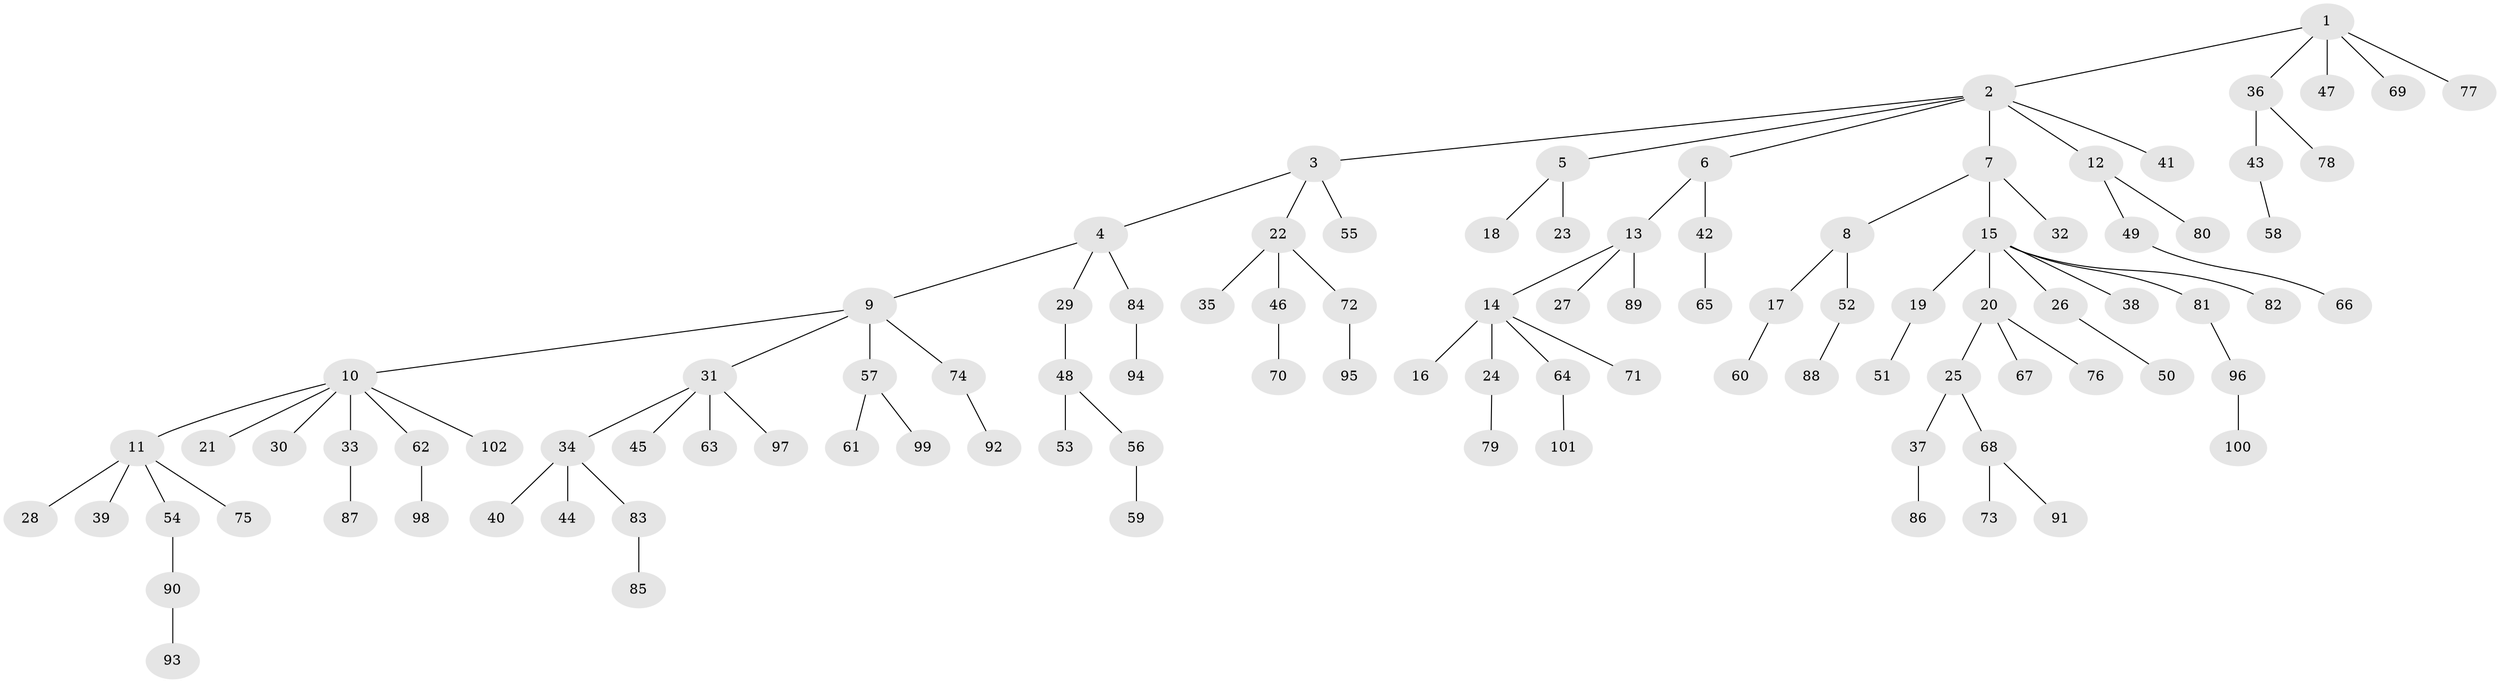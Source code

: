 // Generated by graph-tools (version 1.1) at 2025/11/02/27/25 16:11:26]
// undirected, 102 vertices, 101 edges
graph export_dot {
graph [start="1"]
  node [color=gray90,style=filled];
  1;
  2;
  3;
  4;
  5;
  6;
  7;
  8;
  9;
  10;
  11;
  12;
  13;
  14;
  15;
  16;
  17;
  18;
  19;
  20;
  21;
  22;
  23;
  24;
  25;
  26;
  27;
  28;
  29;
  30;
  31;
  32;
  33;
  34;
  35;
  36;
  37;
  38;
  39;
  40;
  41;
  42;
  43;
  44;
  45;
  46;
  47;
  48;
  49;
  50;
  51;
  52;
  53;
  54;
  55;
  56;
  57;
  58;
  59;
  60;
  61;
  62;
  63;
  64;
  65;
  66;
  67;
  68;
  69;
  70;
  71;
  72;
  73;
  74;
  75;
  76;
  77;
  78;
  79;
  80;
  81;
  82;
  83;
  84;
  85;
  86;
  87;
  88;
  89;
  90;
  91;
  92;
  93;
  94;
  95;
  96;
  97;
  98;
  99;
  100;
  101;
  102;
  1 -- 2;
  1 -- 36;
  1 -- 47;
  1 -- 69;
  1 -- 77;
  2 -- 3;
  2 -- 5;
  2 -- 6;
  2 -- 7;
  2 -- 12;
  2 -- 41;
  3 -- 4;
  3 -- 22;
  3 -- 55;
  4 -- 9;
  4 -- 29;
  4 -- 84;
  5 -- 18;
  5 -- 23;
  6 -- 13;
  6 -- 42;
  7 -- 8;
  7 -- 15;
  7 -- 32;
  8 -- 17;
  8 -- 52;
  9 -- 10;
  9 -- 31;
  9 -- 57;
  9 -- 74;
  10 -- 11;
  10 -- 21;
  10 -- 30;
  10 -- 33;
  10 -- 62;
  10 -- 102;
  11 -- 28;
  11 -- 39;
  11 -- 54;
  11 -- 75;
  12 -- 49;
  12 -- 80;
  13 -- 14;
  13 -- 27;
  13 -- 89;
  14 -- 16;
  14 -- 24;
  14 -- 64;
  14 -- 71;
  15 -- 19;
  15 -- 20;
  15 -- 26;
  15 -- 38;
  15 -- 81;
  15 -- 82;
  17 -- 60;
  19 -- 51;
  20 -- 25;
  20 -- 67;
  20 -- 76;
  22 -- 35;
  22 -- 46;
  22 -- 72;
  24 -- 79;
  25 -- 37;
  25 -- 68;
  26 -- 50;
  29 -- 48;
  31 -- 34;
  31 -- 45;
  31 -- 63;
  31 -- 97;
  33 -- 87;
  34 -- 40;
  34 -- 44;
  34 -- 83;
  36 -- 43;
  36 -- 78;
  37 -- 86;
  42 -- 65;
  43 -- 58;
  46 -- 70;
  48 -- 53;
  48 -- 56;
  49 -- 66;
  52 -- 88;
  54 -- 90;
  56 -- 59;
  57 -- 61;
  57 -- 99;
  62 -- 98;
  64 -- 101;
  68 -- 73;
  68 -- 91;
  72 -- 95;
  74 -- 92;
  81 -- 96;
  83 -- 85;
  84 -- 94;
  90 -- 93;
  96 -- 100;
}
